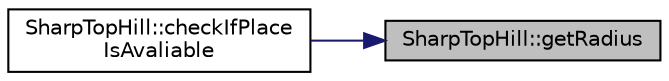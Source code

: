 digraph "SharpTopHill::getRadius"
{
 // LATEX_PDF_SIZE
  edge [fontname="Helvetica",fontsize="10",labelfontname="Helvetica",labelfontsize="10"];
  node [fontname="Helvetica",fontsize="10",shape=record];
  rankdir="RL";
  Node1 [label="SharpTopHill::getRadius",height=0.2,width=0.4,color="black", fillcolor="grey75", style="filled", fontcolor="black",tooltip="Funkcja zwraca promień okręgu sceny."];
  Node1 -> Node2 [dir="back",color="midnightblue",fontsize="10",style="solid",fontname="Helvetica"];
  Node2 [label="SharpTopHill::checkIfPlace\lIsAvaliable",height=0.2,width=0.4,color="black", fillcolor="white", style="filled",URL="$class_sharp_top_hill.html#a016502f9c97ed89adf91447b4b029d26",tooltip="Funkcja sprawdza czy miejsce zajmowane przez górę, pokrywa sie z okręgiem o parametrach podanych jako..."];
}
